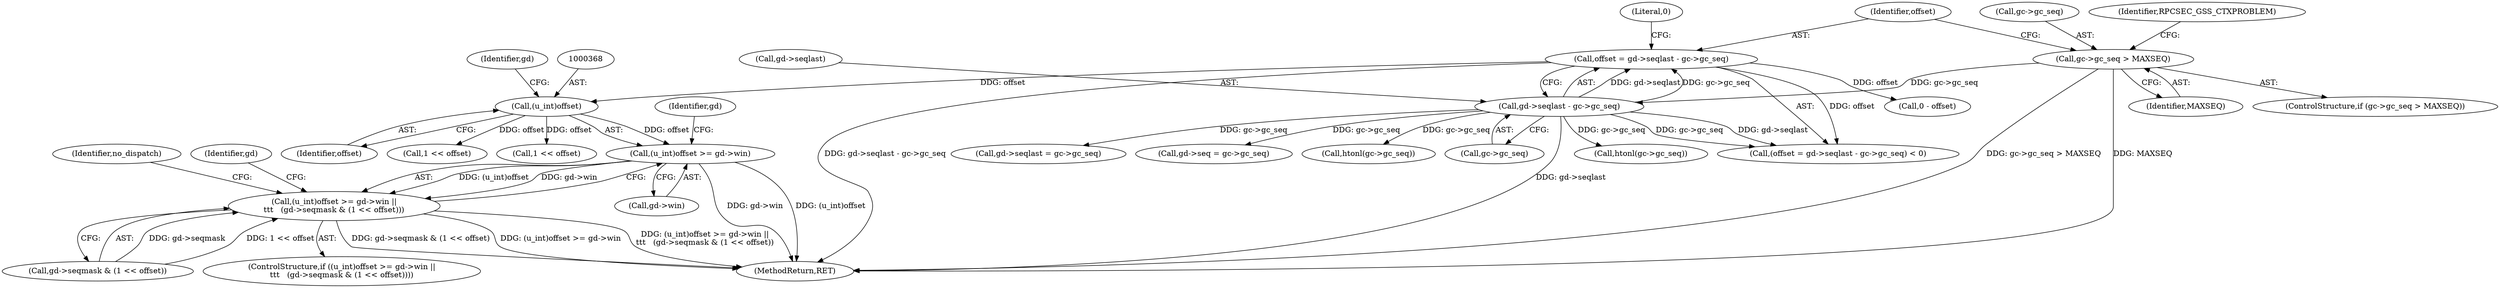 digraph "0_krb5_5bb8a6b9c9eb8dd22bc9526751610aaa255ead9c@pointer" {
"1000366" [label="(Call,(u_int)offset >= gd->win)"];
"1000367" [label="(Call,(u_int)offset)"];
"1000332" [label="(Call,offset = gd->seqlast - gc->gc_seq)"];
"1000334" [label="(Call,gd->seqlast - gc->gc_seq)"];
"1000323" [label="(Call,gc->gc_seq > MAXSEQ)"];
"1000365" [label="(Call,(u_int)offset >= gd->win ||\n\t\t\t   (gd->seqmask & (1 << offset)))"];
"1000327" [label="(Identifier,MAXSEQ)"];
"1000387" [label="(Call,gd->seq = gc->gc_seq)"];
"1000370" [label="(Call,gd->win)"];
"1000334" [label="(Call,gd->seqlast - gc->gc_seq)"];
"1000335" [label="(Call,gd->seqlast)"];
"1000367" [label="(Call,(u_int)offset)"];
"1000331" [label="(Call,(offset = gd->seqlast - gc->gc_seq) < 0)"];
"1000398" [label="(Call,1 << offset)"];
"1000371" [label="(Identifier,gd)"];
"1000332" [label="(Call,offset = gd->seqlast - gc->gc_seq)"];
"1000545" [label="(Call,htonl(gc->gc_seq))"];
"1000373" [label="(Call,gd->seqmask & (1 << offset))"];
"1000323" [label="(Call,gc->gc_seq > MAXSEQ)"];
"1000324" [label="(Call,gc->gc_seq)"];
"1000364" [label="(ControlStructure,if ((u_int)offset >= gd->win ||\n\t\t\t   (gd->seqmask & (1 << offset))))"];
"1000375" [label="(Identifier,gd)"];
"1000341" [label="(Literal,0)"];
"1000632" [label="(MethodReturn,RET)"];
"1000573" [label="(Call,htonl(gc->gc_seq))"];
"1000377" [label="(Call,1 << offset)"];
"1000322" [label="(ControlStructure,if (gc->gc_seq > MAXSEQ))"];
"1000329" [label="(Identifier,RPCSEC_GSS_CTXPROBLEM)"];
"1000338" [label="(Call,gc->gc_seq)"];
"1000383" [label="(Identifier,no_dispatch)"];
"1000365" [label="(Call,(u_int)offset >= gd->win ||\n\t\t\t   (gd->seqmask & (1 << offset)))"];
"1000343" [label="(Call,gd->seqlast = gc->gc_seq)"];
"1000333" [label="(Identifier,offset)"];
"1000352" [label="(Call,0 - offset)"];
"1000389" [label="(Identifier,gd)"];
"1000366" [label="(Call,(u_int)offset >= gd->win)"];
"1000369" [label="(Identifier,offset)"];
"1000366" -> "1000365"  [label="AST: "];
"1000366" -> "1000370"  [label="CFG: "];
"1000367" -> "1000366"  [label="AST: "];
"1000370" -> "1000366"  [label="AST: "];
"1000375" -> "1000366"  [label="CFG: "];
"1000365" -> "1000366"  [label="CFG: "];
"1000366" -> "1000632"  [label="DDG: gd->win"];
"1000366" -> "1000632"  [label="DDG: (u_int)offset"];
"1000366" -> "1000365"  [label="DDG: (u_int)offset"];
"1000366" -> "1000365"  [label="DDG: gd->win"];
"1000367" -> "1000366"  [label="DDG: offset"];
"1000367" -> "1000369"  [label="CFG: "];
"1000368" -> "1000367"  [label="AST: "];
"1000369" -> "1000367"  [label="AST: "];
"1000371" -> "1000367"  [label="CFG: "];
"1000332" -> "1000367"  [label="DDG: offset"];
"1000367" -> "1000377"  [label="DDG: offset"];
"1000367" -> "1000398"  [label="DDG: offset"];
"1000332" -> "1000331"  [label="AST: "];
"1000332" -> "1000334"  [label="CFG: "];
"1000333" -> "1000332"  [label="AST: "];
"1000334" -> "1000332"  [label="AST: "];
"1000341" -> "1000332"  [label="CFG: "];
"1000332" -> "1000632"  [label="DDG: gd->seqlast - gc->gc_seq"];
"1000332" -> "1000331"  [label="DDG: offset"];
"1000334" -> "1000332"  [label="DDG: gd->seqlast"];
"1000334" -> "1000332"  [label="DDG: gc->gc_seq"];
"1000332" -> "1000352"  [label="DDG: offset"];
"1000334" -> "1000338"  [label="CFG: "];
"1000335" -> "1000334"  [label="AST: "];
"1000338" -> "1000334"  [label="AST: "];
"1000334" -> "1000632"  [label="DDG: gd->seqlast"];
"1000334" -> "1000331"  [label="DDG: gd->seqlast"];
"1000334" -> "1000331"  [label="DDG: gc->gc_seq"];
"1000323" -> "1000334"  [label="DDG: gc->gc_seq"];
"1000334" -> "1000343"  [label="DDG: gc->gc_seq"];
"1000334" -> "1000387"  [label="DDG: gc->gc_seq"];
"1000334" -> "1000545"  [label="DDG: gc->gc_seq"];
"1000334" -> "1000573"  [label="DDG: gc->gc_seq"];
"1000323" -> "1000322"  [label="AST: "];
"1000323" -> "1000327"  [label="CFG: "];
"1000324" -> "1000323"  [label="AST: "];
"1000327" -> "1000323"  [label="AST: "];
"1000329" -> "1000323"  [label="CFG: "];
"1000333" -> "1000323"  [label="CFG: "];
"1000323" -> "1000632"  [label="DDG: gc->gc_seq > MAXSEQ"];
"1000323" -> "1000632"  [label="DDG: MAXSEQ"];
"1000365" -> "1000364"  [label="AST: "];
"1000365" -> "1000373"  [label="CFG: "];
"1000373" -> "1000365"  [label="AST: "];
"1000383" -> "1000365"  [label="CFG: "];
"1000389" -> "1000365"  [label="CFG: "];
"1000365" -> "1000632"  [label="DDG: (u_int)offset >= gd->win ||\n\t\t\t   (gd->seqmask & (1 << offset))"];
"1000365" -> "1000632"  [label="DDG: gd->seqmask & (1 << offset)"];
"1000365" -> "1000632"  [label="DDG: (u_int)offset >= gd->win"];
"1000373" -> "1000365"  [label="DDG: gd->seqmask"];
"1000373" -> "1000365"  [label="DDG: 1 << offset"];
}
